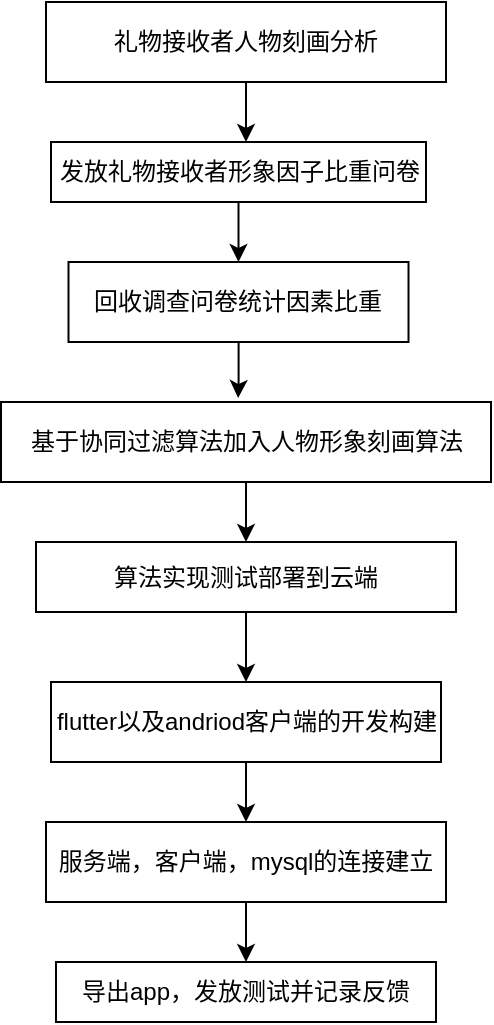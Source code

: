 <mxfile version="14.1.2" type="github">
  <diagram id="tc3lEOw6681RFRZdU92T" name="Page-1">
    <mxGraphModel dx="1185" dy="588" grid="1" gridSize="10" guides="1" tooltips="1" connect="1" arrows="1" fold="1" page="1" pageScale="1" pageWidth="827" pageHeight="1169" math="0" shadow="0">
      <root>
        <mxCell id="0" />
        <mxCell id="1" parent="0" />
        <mxCell id="nCcowX3dBiI-AIc2eQVW-11" style="edgeStyle=orthogonalEdgeStyle;rounded=0;orthogonalLoop=1;jettySize=auto;html=1;entryX=0.52;entryY=0;entryDx=0;entryDy=0;entryPerimeter=0;" edge="1" parent="1" source="nCcowX3dBiI-AIc2eQVW-1" target="nCcowX3dBiI-AIc2eQVW-2">
          <mxGeometry relative="1" as="geometry" />
        </mxCell>
        <mxCell id="nCcowX3dBiI-AIc2eQVW-1" value="礼物接收者人物刻画分析" style="rounded=0;whiteSpace=wrap;html=1;" vertex="1" parent="1">
          <mxGeometry x="345" y="110" width="200" height="40" as="geometry" />
        </mxCell>
        <mxCell id="nCcowX3dBiI-AIc2eQVW-13" style="edgeStyle=orthogonalEdgeStyle;rounded=0;orthogonalLoop=1;jettySize=auto;html=1;entryX=0.5;entryY=0;entryDx=0;entryDy=0;" edge="1" parent="1" source="nCcowX3dBiI-AIc2eQVW-2" target="nCcowX3dBiI-AIc2eQVW-3">
          <mxGeometry relative="1" as="geometry" />
        </mxCell>
        <mxCell id="nCcowX3dBiI-AIc2eQVW-2" value="发放礼物接收者形象因子比重问卷" style="rounded=0;whiteSpace=wrap;html=1;" vertex="1" parent="1">
          <mxGeometry x="347.5" y="180" width="187.5" height="30" as="geometry" />
        </mxCell>
        <mxCell id="nCcowX3dBiI-AIc2eQVW-14" style="edgeStyle=orthogonalEdgeStyle;rounded=0;orthogonalLoop=1;jettySize=auto;html=1;entryX=0.484;entryY=-0.05;entryDx=0;entryDy=0;entryPerimeter=0;" edge="1" parent="1" source="nCcowX3dBiI-AIc2eQVW-3" target="nCcowX3dBiI-AIc2eQVW-4">
          <mxGeometry relative="1" as="geometry" />
        </mxCell>
        <mxCell id="nCcowX3dBiI-AIc2eQVW-3" value="回收调查问卷统计因素比重" style="rounded=0;whiteSpace=wrap;html=1;" vertex="1" parent="1">
          <mxGeometry x="356.25" y="240" width="170" height="40" as="geometry" />
        </mxCell>
        <mxCell id="nCcowX3dBiI-AIc2eQVW-15" style="edgeStyle=orthogonalEdgeStyle;rounded=0;orthogonalLoop=1;jettySize=auto;html=1;entryX=0.5;entryY=0;entryDx=0;entryDy=0;" edge="1" parent="1" source="nCcowX3dBiI-AIc2eQVW-4" target="nCcowX3dBiI-AIc2eQVW-5">
          <mxGeometry relative="1" as="geometry" />
        </mxCell>
        <mxCell id="nCcowX3dBiI-AIc2eQVW-4" value="基于协同过滤算法加入人物形象刻画算法" style="rounded=0;whiteSpace=wrap;html=1;" vertex="1" parent="1">
          <mxGeometry x="322.5" y="310" width="245" height="40" as="geometry" />
        </mxCell>
        <mxCell id="nCcowX3dBiI-AIc2eQVW-16" style="edgeStyle=orthogonalEdgeStyle;rounded=0;orthogonalLoop=1;jettySize=auto;html=1;entryX=0.5;entryY=0;entryDx=0;entryDy=0;" edge="1" parent="1" source="nCcowX3dBiI-AIc2eQVW-5" target="nCcowX3dBiI-AIc2eQVW-6">
          <mxGeometry relative="1" as="geometry" />
        </mxCell>
        <mxCell id="nCcowX3dBiI-AIc2eQVW-5" value="算法实现测试部署到云端" style="rounded=0;whiteSpace=wrap;html=1;" vertex="1" parent="1">
          <mxGeometry x="340" y="380" width="210" height="35" as="geometry" />
        </mxCell>
        <mxCell id="nCcowX3dBiI-AIc2eQVW-17" style="edgeStyle=orthogonalEdgeStyle;rounded=0;orthogonalLoop=1;jettySize=auto;html=1;entryX=0.5;entryY=0;entryDx=0;entryDy=0;" edge="1" parent="1" source="nCcowX3dBiI-AIc2eQVW-6" target="nCcowX3dBiI-AIc2eQVW-7">
          <mxGeometry relative="1" as="geometry" />
        </mxCell>
        <mxCell id="nCcowX3dBiI-AIc2eQVW-6" value="flutter以及andriod客户端的开发构建" style="rounded=0;whiteSpace=wrap;html=1;" vertex="1" parent="1">
          <mxGeometry x="347.5" y="450" width="195" height="40" as="geometry" />
        </mxCell>
        <mxCell id="nCcowX3dBiI-AIc2eQVW-18" style="edgeStyle=orthogonalEdgeStyle;rounded=0;orthogonalLoop=1;jettySize=auto;html=1;entryX=0.5;entryY=0;entryDx=0;entryDy=0;" edge="1" parent="1" source="nCcowX3dBiI-AIc2eQVW-7" target="nCcowX3dBiI-AIc2eQVW-8">
          <mxGeometry relative="1" as="geometry" />
        </mxCell>
        <mxCell id="nCcowX3dBiI-AIc2eQVW-7" value="服务端，客户端，mysql的连接建立" style="rounded=0;whiteSpace=wrap;html=1;" vertex="1" parent="1">
          <mxGeometry x="345" y="520" width="200" height="40" as="geometry" />
        </mxCell>
        <mxCell id="nCcowX3dBiI-AIc2eQVW-8" value="导出app，发放测试并记录反馈" style="rounded=0;whiteSpace=wrap;html=1;" vertex="1" parent="1">
          <mxGeometry x="350" y="590" width="190" height="30" as="geometry" />
        </mxCell>
      </root>
    </mxGraphModel>
  </diagram>
</mxfile>
